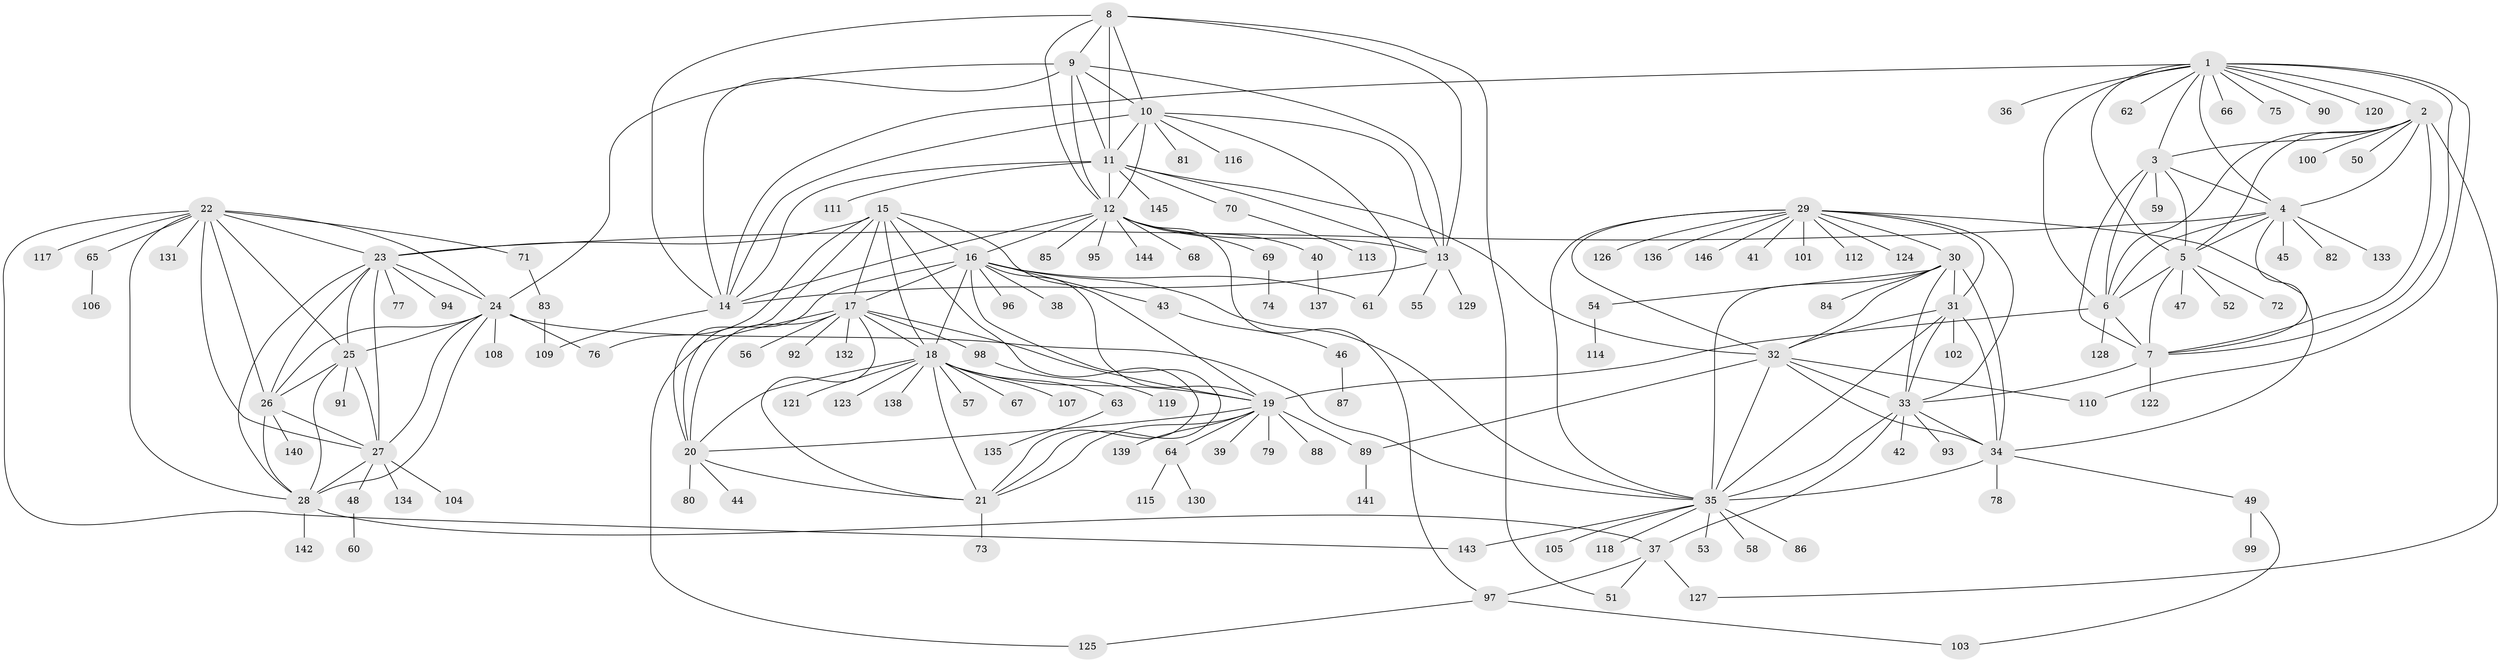 // coarse degree distribution, {12: 0.022988505747126436, 8: 0.05747126436781609, 6: 0.04597701149425287, 9: 0.034482758620689655, 7: 0.09195402298850575, 14: 0.011494252873563218, 18: 0.011494252873563218, 5: 0.011494252873563218, 1: 0.6436781609195402, 2: 0.06896551724137931}
// Generated by graph-tools (version 1.1) at 2025/19/03/04/25 18:19:27]
// undirected, 146 vertices, 238 edges
graph export_dot {
graph [start="1"]
  node [color=gray90,style=filled];
  1;
  2;
  3;
  4;
  5;
  6;
  7;
  8;
  9;
  10;
  11;
  12;
  13;
  14;
  15;
  16;
  17;
  18;
  19;
  20;
  21;
  22;
  23;
  24;
  25;
  26;
  27;
  28;
  29;
  30;
  31;
  32;
  33;
  34;
  35;
  36;
  37;
  38;
  39;
  40;
  41;
  42;
  43;
  44;
  45;
  46;
  47;
  48;
  49;
  50;
  51;
  52;
  53;
  54;
  55;
  56;
  57;
  58;
  59;
  60;
  61;
  62;
  63;
  64;
  65;
  66;
  67;
  68;
  69;
  70;
  71;
  72;
  73;
  74;
  75;
  76;
  77;
  78;
  79;
  80;
  81;
  82;
  83;
  84;
  85;
  86;
  87;
  88;
  89;
  90;
  91;
  92;
  93;
  94;
  95;
  96;
  97;
  98;
  99;
  100;
  101;
  102;
  103;
  104;
  105;
  106;
  107;
  108;
  109;
  110;
  111;
  112;
  113;
  114;
  115;
  116;
  117;
  118;
  119;
  120;
  121;
  122;
  123;
  124;
  125;
  126;
  127;
  128;
  129;
  130;
  131;
  132;
  133;
  134;
  135;
  136;
  137;
  138;
  139;
  140;
  141;
  142;
  143;
  144;
  145;
  146;
  1 -- 2;
  1 -- 3;
  1 -- 4;
  1 -- 5;
  1 -- 6;
  1 -- 7;
  1 -- 14;
  1 -- 36;
  1 -- 62;
  1 -- 66;
  1 -- 75;
  1 -- 90;
  1 -- 110;
  1 -- 120;
  2 -- 3;
  2 -- 4;
  2 -- 5;
  2 -- 6;
  2 -- 7;
  2 -- 50;
  2 -- 100;
  2 -- 127;
  3 -- 4;
  3 -- 5;
  3 -- 6;
  3 -- 7;
  3 -- 59;
  4 -- 5;
  4 -- 6;
  4 -- 7;
  4 -- 23;
  4 -- 45;
  4 -- 82;
  4 -- 133;
  5 -- 6;
  5 -- 7;
  5 -- 47;
  5 -- 52;
  5 -- 72;
  6 -- 7;
  6 -- 19;
  6 -- 128;
  7 -- 33;
  7 -- 122;
  8 -- 9;
  8 -- 10;
  8 -- 11;
  8 -- 12;
  8 -- 13;
  8 -- 14;
  8 -- 51;
  9 -- 10;
  9 -- 11;
  9 -- 12;
  9 -- 13;
  9 -- 14;
  9 -- 24;
  10 -- 11;
  10 -- 12;
  10 -- 13;
  10 -- 14;
  10 -- 61;
  10 -- 81;
  10 -- 116;
  11 -- 12;
  11 -- 13;
  11 -- 14;
  11 -- 32;
  11 -- 70;
  11 -- 111;
  11 -- 145;
  12 -- 13;
  12 -- 14;
  12 -- 16;
  12 -- 40;
  12 -- 68;
  12 -- 69;
  12 -- 85;
  12 -- 95;
  12 -- 97;
  12 -- 144;
  13 -- 14;
  13 -- 55;
  13 -- 129;
  14 -- 109;
  15 -- 16;
  15 -- 17;
  15 -- 18;
  15 -- 19;
  15 -- 20;
  15 -- 21;
  15 -- 23;
  15 -- 76;
  16 -- 17;
  16 -- 18;
  16 -- 19;
  16 -- 20;
  16 -- 21;
  16 -- 35;
  16 -- 38;
  16 -- 43;
  16 -- 61;
  16 -- 96;
  17 -- 18;
  17 -- 19;
  17 -- 20;
  17 -- 21;
  17 -- 56;
  17 -- 92;
  17 -- 98;
  17 -- 125;
  17 -- 132;
  18 -- 19;
  18 -- 20;
  18 -- 21;
  18 -- 57;
  18 -- 63;
  18 -- 67;
  18 -- 107;
  18 -- 121;
  18 -- 123;
  18 -- 138;
  19 -- 20;
  19 -- 21;
  19 -- 39;
  19 -- 64;
  19 -- 79;
  19 -- 88;
  19 -- 89;
  19 -- 139;
  20 -- 21;
  20 -- 44;
  20 -- 80;
  21 -- 73;
  22 -- 23;
  22 -- 24;
  22 -- 25;
  22 -- 26;
  22 -- 27;
  22 -- 28;
  22 -- 65;
  22 -- 71;
  22 -- 117;
  22 -- 131;
  22 -- 143;
  23 -- 24;
  23 -- 25;
  23 -- 26;
  23 -- 27;
  23 -- 28;
  23 -- 77;
  23 -- 94;
  24 -- 25;
  24 -- 26;
  24 -- 27;
  24 -- 28;
  24 -- 35;
  24 -- 76;
  24 -- 108;
  25 -- 26;
  25 -- 27;
  25 -- 28;
  25 -- 91;
  26 -- 27;
  26 -- 28;
  26 -- 140;
  27 -- 28;
  27 -- 48;
  27 -- 104;
  27 -- 134;
  28 -- 37;
  28 -- 142;
  29 -- 30;
  29 -- 31;
  29 -- 32;
  29 -- 33;
  29 -- 34;
  29 -- 35;
  29 -- 41;
  29 -- 101;
  29 -- 112;
  29 -- 124;
  29 -- 126;
  29 -- 136;
  29 -- 146;
  30 -- 31;
  30 -- 32;
  30 -- 33;
  30 -- 34;
  30 -- 35;
  30 -- 54;
  30 -- 84;
  31 -- 32;
  31 -- 33;
  31 -- 34;
  31 -- 35;
  31 -- 102;
  32 -- 33;
  32 -- 34;
  32 -- 35;
  32 -- 89;
  32 -- 110;
  33 -- 34;
  33 -- 35;
  33 -- 37;
  33 -- 42;
  33 -- 93;
  34 -- 35;
  34 -- 49;
  34 -- 78;
  35 -- 53;
  35 -- 58;
  35 -- 86;
  35 -- 105;
  35 -- 118;
  35 -- 143;
  37 -- 51;
  37 -- 97;
  37 -- 127;
  40 -- 137;
  43 -- 46;
  46 -- 87;
  48 -- 60;
  49 -- 99;
  49 -- 103;
  54 -- 114;
  63 -- 135;
  64 -- 115;
  64 -- 130;
  65 -- 106;
  69 -- 74;
  70 -- 113;
  71 -- 83;
  83 -- 109;
  89 -- 141;
  97 -- 103;
  97 -- 125;
  98 -- 119;
}

